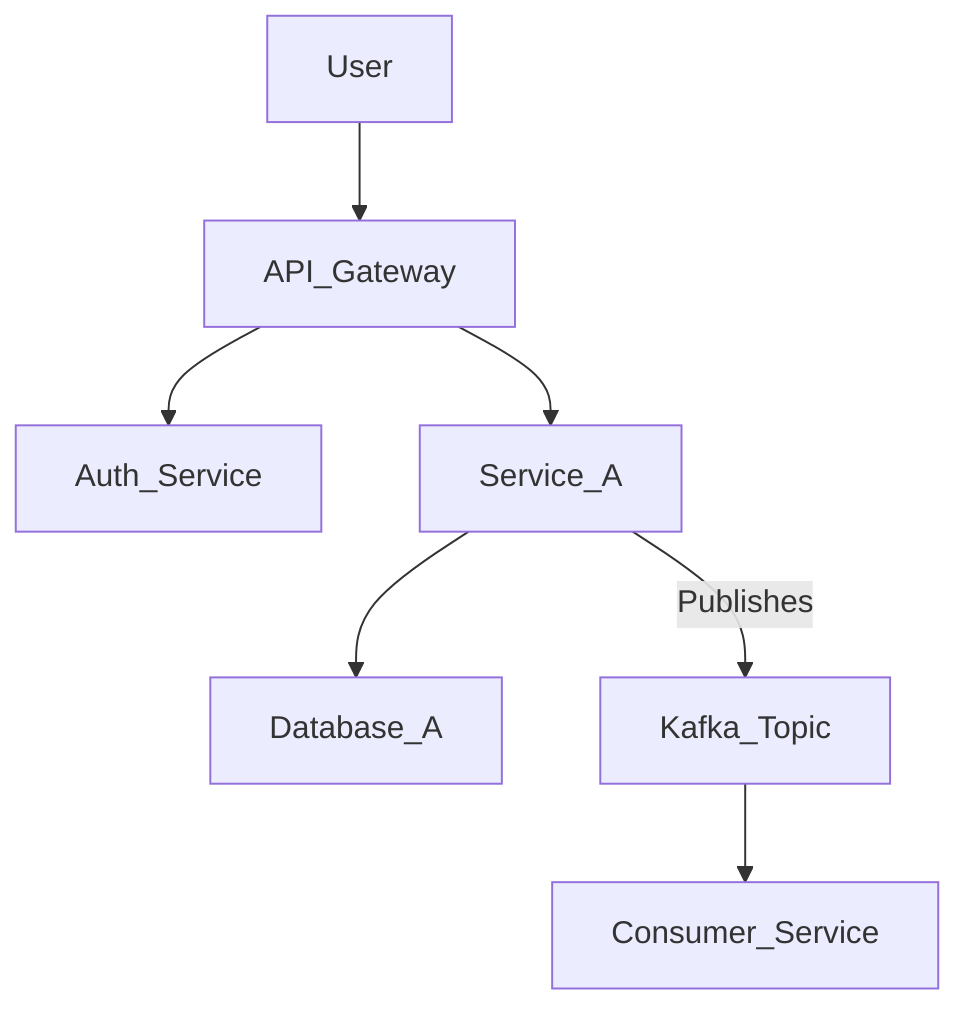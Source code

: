 graph TD
    User --> API_Gateway
    API_Gateway --> Auth_Service
    API_Gateway --> Service_A
    Service_A --> Database_A
    Service_A -->|Publishes| Kafka_Topic
    Kafka_Topic --> Consumer_Service